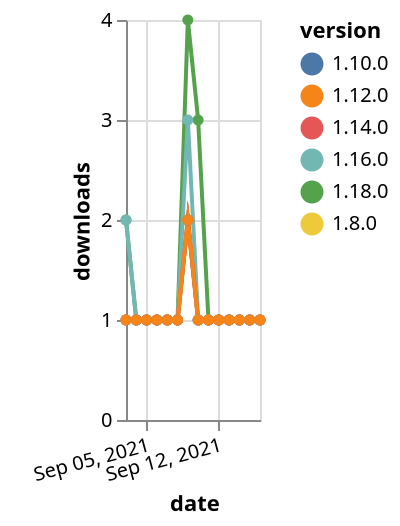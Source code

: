{"$schema": "https://vega.github.io/schema/vega-lite/v5.json", "description": "A simple bar chart with embedded data.", "data": {"values": [{"date": "2021-09-03", "total": 120, "delta": 2, "version": "1.18.0"}, {"date": "2021-09-04", "total": 121, "delta": 1, "version": "1.18.0"}, {"date": "2021-09-05", "total": 122, "delta": 1, "version": "1.18.0"}, {"date": "2021-09-06", "total": 123, "delta": 1, "version": "1.18.0"}, {"date": "2021-09-07", "total": 124, "delta": 1, "version": "1.18.0"}, {"date": "2021-09-08", "total": 125, "delta": 1, "version": "1.18.0"}, {"date": "2021-09-09", "total": 129, "delta": 4, "version": "1.18.0"}, {"date": "2021-09-10", "total": 132, "delta": 3, "version": "1.18.0"}, {"date": "2021-09-11", "total": 133, "delta": 1, "version": "1.18.0"}, {"date": "2021-09-12", "total": 134, "delta": 1, "version": "1.18.0"}, {"date": "2021-09-13", "total": 135, "delta": 1, "version": "1.18.0"}, {"date": "2021-09-14", "total": 136, "delta": 1, "version": "1.18.0"}, {"date": "2021-09-15", "total": 137, "delta": 1, "version": "1.18.0"}, {"date": "2021-09-16", "total": 138, "delta": 1, "version": "1.18.0"}, {"date": "2021-09-03", "total": 234, "delta": 1, "version": "1.8.0"}, {"date": "2021-09-04", "total": 235, "delta": 1, "version": "1.8.0"}, {"date": "2021-09-05", "total": 236, "delta": 1, "version": "1.8.0"}, {"date": "2021-09-06", "total": 237, "delta": 1, "version": "1.8.0"}, {"date": "2021-09-07", "total": 238, "delta": 1, "version": "1.8.0"}, {"date": "2021-09-08", "total": 239, "delta": 1, "version": "1.8.0"}, {"date": "2021-09-09", "total": 241, "delta": 2, "version": "1.8.0"}, {"date": "2021-09-10", "total": 242, "delta": 1, "version": "1.8.0"}, {"date": "2021-09-11", "total": 243, "delta": 1, "version": "1.8.0"}, {"date": "2021-09-12", "total": 244, "delta": 1, "version": "1.8.0"}, {"date": "2021-09-13", "total": 245, "delta": 1, "version": "1.8.0"}, {"date": "2021-09-14", "total": 246, "delta": 1, "version": "1.8.0"}, {"date": "2021-09-15", "total": 247, "delta": 1, "version": "1.8.0"}, {"date": "2021-09-16", "total": 248, "delta": 1, "version": "1.8.0"}, {"date": "2021-09-03", "total": 189, "delta": 1, "version": "1.10.0"}, {"date": "2021-09-04", "total": 190, "delta": 1, "version": "1.10.0"}, {"date": "2021-09-05", "total": 191, "delta": 1, "version": "1.10.0"}, {"date": "2021-09-06", "total": 192, "delta": 1, "version": "1.10.0"}, {"date": "2021-09-07", "total": 193, "delta": 1, "version": "1.10.0"}, {"date": "2021-09-08", "total": 194, "delta": 1, "version": "1.10.0"}, {"date": "2021-09-09", "total": 196, "delta": 2, "version": "1.10.0"}, {"date": "2021-09-10", "total": 197, "delta": 1, "version": "1.10.0"}, {"date": "2021-09-11", "total": 198, "delta": 1, "version": "1.10.0"}, {"date": "2021-09-12", "total": 199, "delta": 1, "version": "1.10.0"}, {"date": "2021-09-13", "total": 200, "delta": 1, "version": "1.10.0"}, {"date": "2021-09-14", "total": 201, "delta": 1, "version": "1.10.0"}, {"date": "2021-09-15", "total": 202, "delta": 1, "version": "1.10.0"}, {"date": "2021-09-16", "total": 203, "delta": 1, "version": "1.10.0"}, {"date": "2021-09-03", "total": 182, "delta": 2, "version": "1.16.0"}, {"date": "2021-09-04", "total": 183, "delta": 1, "version": "1.16.0"}, {"date": "2021-09-05", "total": 184, "delta": 1, "version": "1.16.0"}, {"date": "2021-09-06", "total": 185, "delta": 1, "version": "1.16.0"}, {"date": "2021-09-07", "total": 186, "delta": 1, "version": "1.16.0"}, {"date": "2021-09-08", "total": 187, "delta": 1, "version": "1.16.0"}, {"date": "2021-09-09", "total": 190, "delta": 3, "version": "1.16.0"}, {"date": "2021-09-10", "total": 191, "delta": 1, "version": "1.16.0"}, {"date": "2021-09-11", "total": 192, "delta": 1, "version": "1.16.0"}, {"date": "2021-09-12", "total": 193, "delta": 1, "version": "1.16.0"}, {"date": "2021-09-13", "total": 194, "delta": 1, "version": "1.16.0"}, {"date": "2021-09-14", "total": 195, "delta": 1, "version": "1.16.0"}, {"date": "2021-09-15", "total": 196, "delta": 1, "version": "1.16.0"}, {"date": "2021-09-16", "total": 197, "delta": 1, "version": "1.16.0"}, {"date": "2021-09-03", "total": 158, "delta": 1, "version": "1.14.0"}, {"date": "2021-09-04", "total": 159, "delta": 1, "version": "1.14.0"}, {"date": "2021-09-05", "total": 160, "delta": 1, "version": "1.14.0"}, {"date": "2021-09-06", "total": 161, "delta": 1, "version": "1.14.0"}, {"date": "2021-09-07", "total": 162, "delta": 1, "version": "1.14.0"}, {"date": "2021-09-08", "total": 163, "delta": 1, "version": "1.14.0"}, {"date": "2021-09-09", "total": 165, "delta": 2, "version": "1.14.0"}, {"date": "2021-09-10", "total": 166, "delta": 1, "version": "1.14.0"}, {"date": "2021-09-11", "total": 167, "delta": 1, "version": "1.14.0"}, {"date": "2021-09-12", "total": 168, "delta": 1, "version": "1.14.0"}, {"date": "2021-09-13", "total": 169, "delta": 1, "version": "1.14.0"}, {"date": "2021-09-14", "total": 170, "delta": 1, "version": "1.14.0"}, {"date": "2021-09-15", "total": 171, "delta": 1, "version": "1.14.0"}, {"date": "2021-09-16", "total": 172, "delta": 1, "version": "1.14.0"}, {"date": "2021-09-03", "total": 176, "delta": 1, "version": "1.12.0"}, {"date": "2021-09-04", "total": 177, "delta": 1, "version": "1.12.0"}, {"date": "2021-09-05", "total": 178, "delta": 1, "version": "1.12.0"}, {"date": "2021-09-06", "total": 179, "delta": 1, "version": "1.12.0"}, {"date": "2021-09-07", "total": 180, "delta": 1, "version": "1.12.0"}, {"date": "2021-09-08", "total": 181, "delta": 1, "version": "1.12.0"}, {"date": "2021-09-09", "total": 183, "delta": 2, "version": "1.12.0"}, {"date": "2021-09-10", "total": 184, "delta": 1, "version": "1.12.0"}, {"date": "2021-09-11", "total": 185, "delta": 1, "version": "1.12.0"}, {"date": "2021-09-12", "total": 186, "delta": 1, "version": "1.12.0"}, {"date": "2021-09-13", "total": 187, "delta": 1, "version": "1.12.0"}, {"date": "2021-09-14", "total": 188, "delta": 1, "version": "1.12.0"}, {"date": "2021-09-15", "total": 189, "delta": 1, "version": "1.12.0"}, {"date": "2021-09-16", "total": 190, "delta": 1, "version": "1.12.0"}]}, "width": "container", "mark": {"type": "line", "point": {"filled": true}}, "encoding": {"x": {"field": "date", "type": "temporal", "timeUnit": "yearmonthdate", "title": "date", "axis": {"labelAngle": -15}}, "y": {"field": "delta", "type": "quantitative", "title": "downloads"}, "color": {"field": "version", "type": "nominal"}, "tooltip": {"field": "delta"}}}